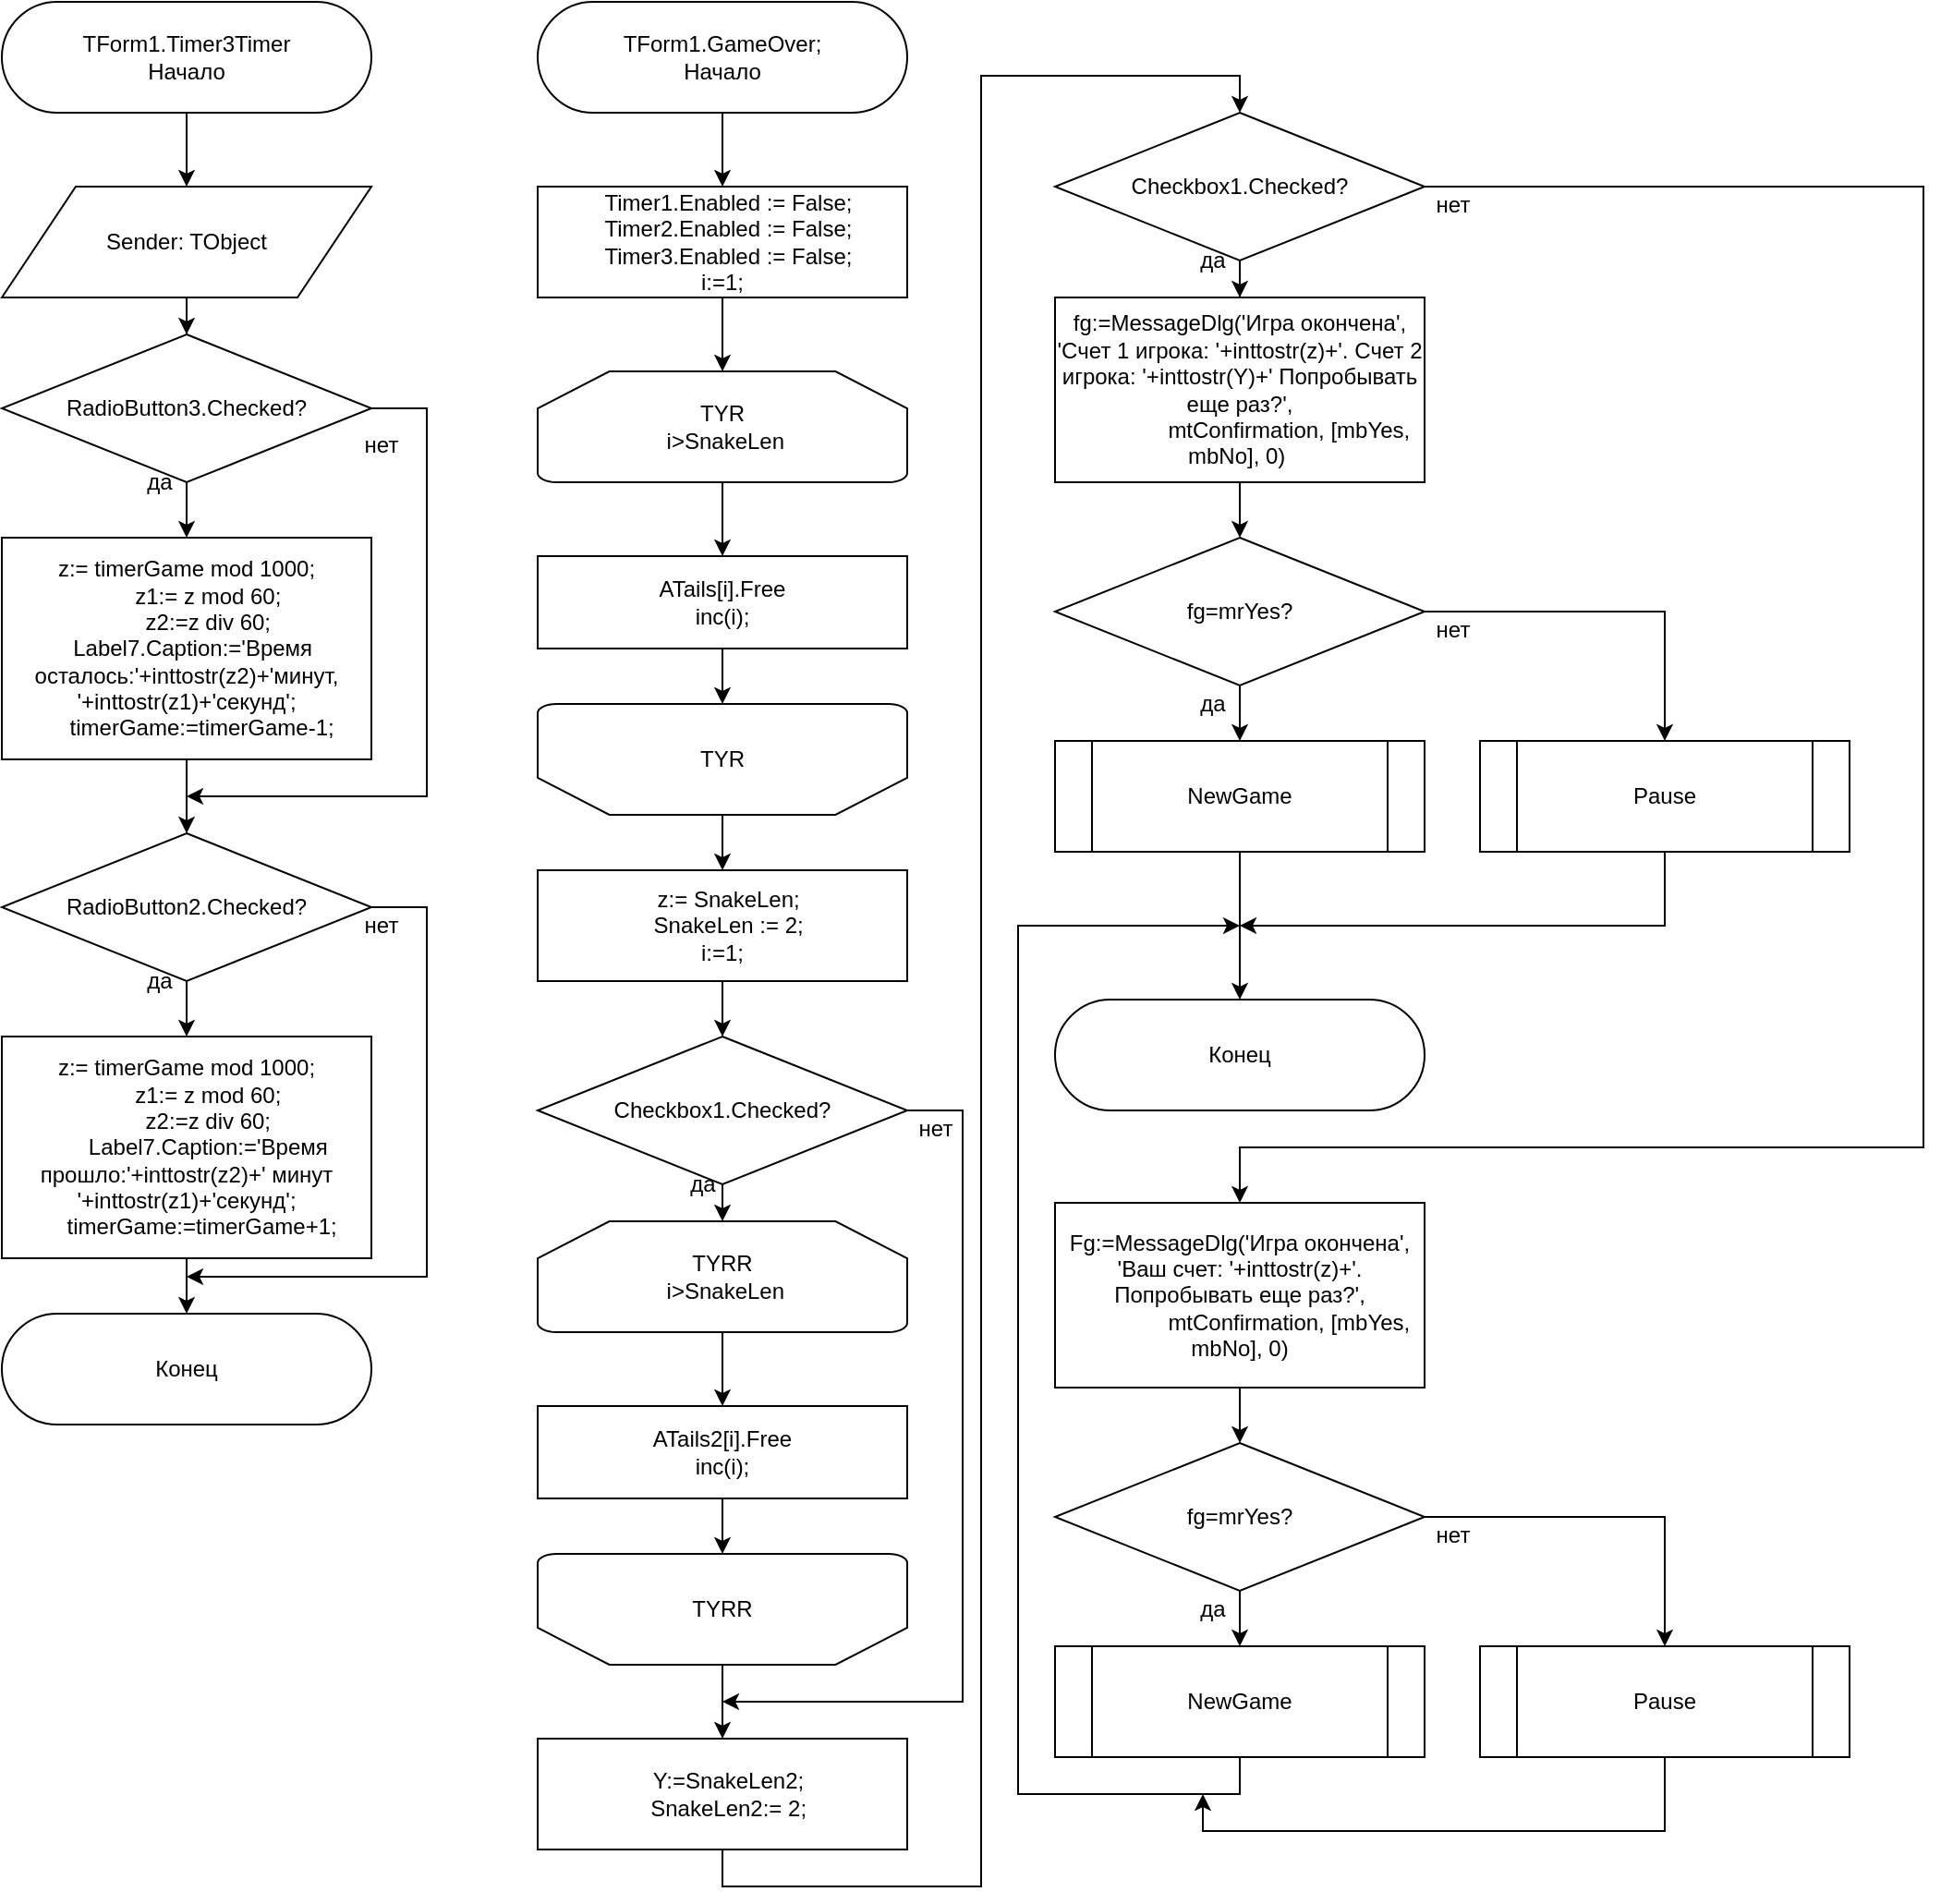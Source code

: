 <mxfile version="13.3.5" type="device"><diagram id="pWMB605TfsvSOhWW5K5o" name="Страница 1"><mxGraphModel dx="713" dy="787" grid="1" gridSize="10" guides="1" tooltips="1" connect="1" arrows="1" fold="1" page="1" pageScale="1" pageWidth="827" pageHeight="1169" math="0" shadow="0"><root><mxCell id="0"/><mxCell id="1" parent="0"/><mxCell id="AixvMrKb3a5TysONCpQM-3" style="edgeStyle=orthogonalEdgeStyle;rounded=0;orthogonalLoop=1;jettySize=auto;html=1;exitX=0.5;exitY=1;exitDx=0;exitDy=0;" edge="1" parent="1" source="AixvMrKb3a5TysONCpQM-1" target="AixvMrKb3a5TysONCpQM-2"><mxGeometry relative="1" as="geometry"/></mxCell><mxCell id="AixvMrKb3a5TysONCpQM-1" value="TForm1.Timer3Timer&lt;br&gt;Начало" style="rounded=1;whiteSpace=wrap;html=1;arcSize=50;" vertex="1" parent="1"><mxGeometry x="20" y="10" width="200" height="60" as="geometry"/></mxCell><mxCell id="AixvMrKb3a5TysONCpQM-5" style="edgeStyle=orthogonalEdgeStyle;rounded=0;orthogonalLoop=1;jettySize=auto;html=1;exitX=0.5;exitY=1;exitDx=0;exitDy=0;" edge="1" parent="1" source="AixvMrKb3a5TysONCpQM-2" target="AixvMrKb3a5TysONCpQM-4"><mxGeometry relative="1" as="geometry"/></mxCell><mxCell id="AixvMrKb3a5TysONCpQM-2" value="Sender: TObject" style="shape=parallelogram;perimeter=parallelogramPerimeter;whiteSpace=wrap;html=1;" vertex="1" parent="1"><mxGeometry x="20" y="110" width="200" height="60" as="geometry"/></mxCell><mxCell id="AixvMrKb3a5TysONCpQM-7" style="edgeStyle=orthogonalEdgeStyle;rounded=0;orthogonalLoop=1;jettySize=auto;html=1;exitX=0.5;exitY=1;exitDx=0;exitDy=0;" edge="1" parent="1" source="AixvMrKb3a5TysONCpQM-4" target="AixvMrKb3a5TysONCpQM-6"><mxGeometry relative="1" as="geometry"/></mxCell><mxCell id="AixvMrKb3a5TysONCpQM-12" style="edgeStyle=orthogonalEdgeStyle;rounded=0;orthogonalLoop=1;jettySize=auto;html=1;exitX=1;exitY=0.5;exitDx=0;exitDy=0;" edge="1" parent="1" source="AixvMrKb3a5TysONCpQM-4"><mxGeometry relative="1" as="geometry"><mxPoint x="120" y="440" as="targetPoint"/><Array as="points"><mxPoint x="250" y="230"/><mxPoint x="250" y="440"/></Array></mxGeometry></mxCell><mxCell id="AixvMrKb3a5TysONCpQM-4" value="RadioButton3.Checked?" style="rhombus;whiteSpace=wrap;html=1;" vertex="1" parent="1"><mxGeometry x="20" y="190" width="200" height="80" as="geometry"/></mxCell><mxCell id="AixvMrKb3a5TysONCpQM-11" style="edgeStyle=orthogonalEdgeStyle;rounded=0;orthogonalLoop=1;jettySize=auto;html=1;exitX=0.5;exitY=1;exitDx=0;exitDy=0;entryX=0.5;entryY=0;entryDx=0;entryDy=0;" edge="1" parent="1" source="AixvMrKb3a5TysONCpQM-6" target="AixvMrKb3a5TysONCpQM-9"><mxGeometry relative="1" as="geometry"/></mxCell><mxCell id="AixvMrKb3a5TysONCpQM-6" value="&lt;div&gt;z:= timerGame mod 1000;&lt;/div&gt;&lt;div&gt;&amp;nbsp; &amp;nbsp; &amp;nbsp; &amp;nbsp;z1:= z mod 60;&lt;/div&gt;&lt;div&gt;&amp;nbsp; &amp;nbsp; &amp;nbsp; &amp;nbsp;z2:=z div 60;&lt;/div&gt;&lt;div&gt;&amp;nbsp; Label7.Caption:='Время осталось:'+inttostr(z2)+'минут, '+inttostr(z1)+'секунд';&lt;/div&gt;&lt;div&gt;&amp;nbsp; &amp;nbsp; &amp;nbsp;timerGame:=timerGame-1;&lt;/div&gt;" style="rounded=0;whiteSpace=wrap;html=1;" vertex="1" parent="1"><mxGeometry x="20" y="300" width="200" height="120" as="geometry"/></mxCell><mxCell id="AixvMrKb3a5TysONCpQM-8" style="edgeStyle=orthogonalEdgeStyle;rounded=0;orthogonalLoop=1;jettySize=auto;html=1;exitX=0.5;exitY=1;exitDx=0;exitDy=0;" edge="1" parent="1" source="AixvMrKb3a5TysONCpQM-9" target="AixvMrKb3a5TysONCpQM-10"><mxGeometry relative="1" as="geometry"/></mxCell><mxCell id="AixvMrKb3a5TysONCpQM-19" style="edgeStyle=orthogonalEdgeStyle;rounded=0;orthogonalLoop=1;jettySize=auto;html=1;exitX=1;exitY=0.5;exitDx=0;exitDy=0;" edge="1" parent="1" source="AixvMrKb3a5TysONCpQM-9"><mxGeometry relative="1" as="geometry"><mxPoint x="120" y="700" as="targetPoint"/><Array as="points"><mxPoint x="250" y="500"/><mxPoint x="250" y="700"/></Array></mxGeometry></mxCell><mxCell id="AixvMrKb3a5TysONCpQM-9" value="RadioButton2.Checked?" style="rhombus;whiteSpace=wrap;html=1;" vertex="1" parent="1"><mxGeometry x="20" y="460" width="200" height="80" as="geometry"/></mxCell><mxCell id="AixvMrKb3a5TysONCpQM-18" style="edgeStyle=orthogonalEdgeStyle;rounded=0;orthogonalLoop=1;jettySize=auto;html=1;exitX=0.5;exitY=1;exitDx=0;exitDy=0;" edge="1" parent="1" source="AixvMrKb3a5TysONCpQM-10" target="AixvMrKb3a5TysONCpQM-17"><mxGeometry relative="1" as="geometry"/></mxCell><mxCell id="AixvMrKb3a5TysONCpQM-10" value="&lt;div&gt;z:= timerGame mod 1000;&lt;/div&gt;&lt;div&gt;&amp;nbsp; &amp;nbsp; &amp;nbsp; &amp;nbsp;z1:= z mod 60;&lt;/div&gt;&lt;div&gt;&amp;nbsp; &amp;nbsp; &amp;nbsp; &amp;nbsp;z2:=z div 60;&lt;/div&gt;&lt;div&gt;&amp;nbsp; &amp;nbsp; &amp;nbsp; &amp;nbsp;Label7.Caption:='Время прошло:'+inttostr(z2)+' минут '+inttostr(z1)+'секунд';&lt;/div&gt;&lt;div&gt;&amp;nbsp; &amp;nbsp; &amp;nbsp;timerGame:=timerGame+1;&lt;/div&gt;" style="rounded=0;whiteSpace=wrap;html=1;" vertex="1" parent="1"><mxGeometry x="20" y="570" width="200" height="120" as="geometry"/></mxCell><mxCell id="AixvMrKb3a5TysONCpQM-13" value="да" style="text;html=1;align=center;verticalAlign=middle;resizable=0;points=[];autosize=1;" vertex="1" parent="1"><mxGeometry x="90" y="260" width="30" height="20" as="geometry"/></mxCell><mxCell id="AixvMrKb3a5TysONCpQM-14" value="нет" style="text;html=1;align=center;verticalAlign=middle;resizable=0;points=[];autosize=1;" vertex="1" parent="1"><mxGeometry x="210" y="240" width="30" height="20" as="geometry"/></mxCell><mxCell id="AixvMrKb3a5TysONCpQM-17" value="Конец" style="rounded=1;whiteSpace=wrap;html=1;arcSize=50;" vertex="1" parent="1"><mxGeometry x="20" y="720" width="200" height="60" as="geometry"/></mxCell><mxCell id="AixvMrKb3a5TysONCpQM-20" value="да" style="text;html=1;align=center;verticalAlign=middle;resizable=0;points=[];autosize=1;" vertex="1" parent="1"><mxGeometry x="90" y="530" width="30" height="20" as="geometry"/></mxCell><mxCell id="AixvMrKb3a5TysONCpQM-21" value="нет" style="text;html=1;align=center;verticalAlign=middle;resizable=0;points=[];autosize=1;" vertex="1" parent="1"><mxGeometry x="210" y="500" width="30" height="20" as="geometry"/></mxCell><mxCell id="AixvMrKb3a5TysONCpQM-24" style="edgeStyle=orthogonalEdgeStyle;rounded=0;orthogonalLoop=1;jettySize=auto;html=1;exitX=0.5;exitY=1;exitDx=0;exitDy=0;" edge="1" parent="1" source="AixvMrKb3a5TysONCpQM-22" target="AixvMrKb3a5TysONCpQM-23"><mxGeometry relative="1" as="geometry"/></mxCell><mxCell id="AixvMrKb3a5TysONCpQM-22" value="TForm1.GameOver;&lt;br&gt;Начало" style="rounded=1;whiteSpace=wrap;html=1;arcSize=50;" vertex="1" parent="1"><mxGeometry x="310" y="10" width="200" height="60" as="geometry"/></mxCell><mxCell id="AixvMrKb3a5TysONCpQM-26" style="edgeStyle=orthogonalEdgeStyle;rounded=0;orthogonalLoop=1;jettySize=auto;html=1;exitX=0.5;exitY=1;exitDx=0;exitDy=0;" edge="1" parent="1" source="AixvMrKb3a5TysONCpQM-23" target="AixvMrKb3a5TysONCpQM-25"><mxGeometry relative="1" as="geometry"/></mxCell><mxCell id="AixvMrKb3a5TysONCpQM-23" value="&lt;div&gt;&amp;nbsp; Timer1.Enabled := False;&lt;/div&gt;&lt;div&gt;&amp;nbsp; Timer2.Enabled := False;&lt;/div&gt;&lt;div&gt;&amp;nbsp; Timer3.Enabled := False;&lt;/div&gt;&lt;div&gt;i:=1;&lt;/div&gt;" style="rounded=0;whiteSpace=wrap;html=1;" vertex="1" parent="1"><mxGeometry x="310" y="110" width="200" height="60" as="geometry"/></mxCell><mxCell id="AixvMrKb3a5TysONCpQM-28" style="edgeStyle=orthogonalEdgeStyle;rounded=0;orthogonalLoop=1;jettySize=auto;html=1;exitX=0.5;exitY=1;exitDx=0;exitDy=0;exitPerimeter=0;" edge="1" parent="1" source="AixvMrKb3a5TysONCpQM-25" target="AixvMrKb3a5TysONCpQM-27"><mxGeometry relative="1" as="geometry"/></mxCell><mxCell id="AixvMrKb3a5TysONCpQM-25" value="TYR&lt;br&gt;&amp;nbsp;i&amp;gt;SnakeLen" style="strokeWidth=1;html=1;shape=mxgraph.flowchart.loop_limit;whiteSpace=wrap;" vertex="1" parent="1"><mxGeometry x="310" y="210" width="200" height="60" as="geometry"/></mxCell><mxCell id="AixvMrKb3a5TysONCpQM-30" style="edgeStyle=orthogonalEdgeStyle;rounded=0;orthogonalLoop=1;jettySize=auto;html=1;exitX=0.5;exitY=1;exitDx=0;exitDy=0;" edge="1" parent="1" source="AixvMrKb3a5TysONCpQM-27" target="AixvMrKb3a5TysONCpQM-29"><mxGeometry relative="1" as="geometry"/></mxCell><mxCell id="AixvMrKb3a5TysONCpQM-27" value="ATails[i].Free&lt;br&gt;inc(i);" style="rounded=0;whiteSpace=wrap;html=1;strokeWidth=1;" vertex="1" parent="1"><mxGeometry x="310" y="310" width="200" height="50" as="geometry"/></mxCell><mxCell id="AixvMrKb3a5TysONCpQM-32" style="edgeStyle=orthogonalEdgeStyle;rounded=0;orthogonalLoop=1;jettySize=auto;html=1;exitX=0.5;exitY=0;exitDx=0;exitDy=0;exitPerimeter=0;" edge="1" parent="1" source="AixvMrKb3a5TysONCpQM-29" target="AixvMrKb3a5TysONCpQM-31"><mxGeometry relative="1" as="geometry"/></mxCell><mxCell id="AixvMrKb3a5TysONCpQM-29" value="TYR" style="strokeWidth=1;html=1;shape=mxgraph.flowchart.loop_limit;whiteSpace=wrap;direction=west;" vertex="1" parent="1"><mxGeometry x="310" y="390" width="200" height="60" as="geometry"/></mxCell><mxCell id="AixvMrKb3a5TysONCpQM-35" style="edgeStyle=orthogonalEdgeStyle;rounded=0;orthogonalLoop=1;jettySize=auto;html=1;exitX=0.5;exitY=1;exitDx=0;exitDy=0;" edge="1" parent="1" source="AixvMrKb3a5TysONCpQM-31" target="AixvMrKb3a5TysONCpQM-33"><mxGeometry relative="1" as="geometry"/></mxCell><mxCell id="AixvMrKb3a5TysONCpQM-31" value="&lt;div&gt;&amp;nbsp; z:= SnakeLen;&lt;/div&gt;&lt;div&gt;&amp;nbsp; SnakeLen := 2;&lt;/div&gt;&lt;div&gt;i:=1;&lt;/div&gt;" style="rounded=0;whiteSpace=wrap;html=1;strokeWidth=1;" vertex="1" parent="1"><mxGeometry x="310" y="480" width="200" height="60" as="geometry"/></mxCell><mxCell id="AixvMrKb3a5TysONCpQM-41" style="edgeStyle=orthogonalEdgeStyle;rounded=0;orthogonalLoop=1;jettySize=auto;html=1;exitX=0.5;exitY=1;exitDx=0;exitDy=0;entryX=0.5;entryY=0;entryDx=0;entryDy=0;entryPerimeter=0;" edge="1" parent="1" source="AixvMrKb3a5TysONCpQM-33" target="AixvMrKb3a5TysONCpQM-37"><mxGeometry relative="1" as="geometry"/></mxCell><mxCell id="AixvMrKb3a5TysONCpQM-44" style="edgeStyle=orthogonalEdgeStyle;rounded=0;orthogonalLoop=1;jettySize=auto;html=1;exitX=1;exitY=0.5;exitDx=0;exitDy=0;" edge="1" parent="1" source="AixvMrKb3a5TysONCpQM-33"><mxGeometry relative="1" as="geometry"><mxPoint x="410" y="930" as="targetPoint"/><Array as="points"><mxPoint x="540" y="610"/><mxPoint x="540" y="930"/></Array></mxGeometry></mxCell><mxCell id="AixvMrKb3a5TysONCpQM-33" value="Checkbox1.Checked?" style="rhombus;whiteSpace=wrap;html=1;strokeWidth=1;" vertex="1" parent="1"><mxGeometry x="310" y="570" width="200" height="80" as="geometry"/></mxCell><mxCell id="AixvMrKb3a5TysONCpQM-36" style="edgeStyle=orthogonalEdgeStyle;rounded=0;orthogonalLoop=1;jettySize=auto;html=1;exitX=0.5;exitY=1;exitDx=0;exitDy=0;exitPerimeter=0;" edge="1" parent="1" source="AixvMrKb3a5TysONCpQM-37" target="AixvMrKb3a5TysONCpQM-39"><mxGeometry relative="1" as="geometry"/></mxCell><mxCell id="AixvMrKb3a5TysONCpQM-37" value="TYRR&lt;br&gt;&amp;nbsp;i&amp;gt;SnakeLen" style="strokeWidth=1;html=1;shape=mxgraph.flowchart.loop_limit;whiteSpace=wrap;" vertex="1" parent="1"><mxGeometry x="310" y="670" width="200" height="60" as="geometry"/></mxCell><mxCell id="AixvMrKb3a5TysONCpQM-38" style="edgeStyle=orthogonalEdgeStyle;rounded=0;orthogonalLoop=1;jettySize=auto;html=1;exitX=0.5;exitY=1;exitDx=0;exitDy=0;" edge="1" parent="1" source="AixvMrKb3a5TysONCpQM-39" target="AixvMrKb3a5TysONCpQM-40"><mxGeometry relative="1" as="geometry"/></mxCell><mxCell id="AixvMrKb3a5TysONCpQM-39" value="ATails2[i].Free&lt;br&gt;inc(i);" style="rounded=0;whiteSpace=wrap;html=1;strokeWidth=1;" vertex="1" parent="1"><mxGeometry x="310" y="770" width="200" height="50" as="geometry"/></mxCell><mxCell id="AixvMrKb3a5TysONCpQM-43" style="edgeStyle=orthogonalEdgeStyle;rounded=0;orthogonalLoop=1;jettySize=auto;html=1;exitX=0.5;exitY=0;exitDx=0;exitDy=0;exitPerimeter=0;" edge="1" parent="1" source="AixvMrKb3a5TysONCpQM-40" target="AixvMrKb3a5TysONCpQM-42"><mxGeometry relative="1" as="geometry"/></mxCell><mxCell id="AixvMrKb3a5TysONCpQM-40" value="TYRR" style="strokeWidth=1;html=1;shape=mxgraph.flowchart.loop_limit;whiteSpace=wrap;direction=west;" vertex="1" parent="1"><mxGeometry x="310" y="850" width="200" height="60" as="geometry"/></mxCell><mxCell id="AixvMrKb3a5TysONCpQM-48" style="edgeStyle=orthogonalEdgeStyle;rounded=0;orthogonalLoop=1;jettySize=auto;html=1;exitX=0.5;exitY=1;exitDx=0;exitDy=0;entryX=0.5;entryY=0;entryDx=0;entryDy=0;" edge="1" parent="1" source="AixvMrKb3a5TysONCpQM-42" target="AixvMrKb3a5TysONCpQM-47"><mxGeometry relative="1" as="geometry"/></mxCell><mxCell id="AixvMrKb3a5TysONCpQM-42" value="&lt;div&gt;&amp;nbsp; Y:=SnakeLen2;&lt;/div&gt;&lt;div&gt;&amp;nbsp; SnakeLen2:= 2;&lt;/div&gt;" style="rounded=0;whiteSpace=wrap;html=1;strokeWidth=1;" vertex="1" parent="1"><mxGeometry x="310" y="950" width="200" height="60" as="geometry"/></mxCell><mxCell id="AixvMrKb3a5TysONCpQM-45" value="да" style="text;html=1;align=center;verticalAlign=middle;resizable=0;points=[];autosize=1;" vertex="1" parent="1"><mxGeometry x="384" y="640" width="30" height="20" as="geometry"/></mxCell><mxCell id="AixvMrKb3a5TysONCpQM-46" value="нет" style="text;html=1;align=center;verticalAlign=middle;resizable=0;points=[];autosize=1;" vertex="1" parent="1"><mxGeometry x="510" y="610" width="30" height="20" as="geometry"/></mxCell><mxCell id="AixvMrKb3a5TysONCpQM-54" style="edgeStyle=orthogonalEdgeStyle;rounded=0;orthogonalLoop=1;jettySize=auto;html=1;exitX=0.5;exitY=1;exitDx=0;exitDy=0;" edge="1" parent="1" source="AixvMrKb3a5TysONCpQM-47" target="AixvMrKb3a5TysONCpQM-53"><mxGeometry relative="1" as="geometry"/></mxCell><mxCell id="AixvMrKb3a5TysONCpQM-77" style="edgeStyle=orthogonalEdgeStyle;rounded=0;orthogonalLoop=1;jettySize=auto;html=1;exitX=1;exitY=0.5;exitDx=0;exitDy=0;entryX=0.5;entryY=0;entryDx=0;entryDy=0;" edge="1" parent="1" source="AixvMrKb3a5TysONCpQM-47" target="AixvMrKb3a5TysONCpQM-70"><mxGeometry relative="1" as="geometry"><Array as="points"><mxPoint x="1060" y="110"/><mxPoint x="1060" y="630"/><mxPoint x="690" y="630"/></Array></mxGeometry></mxCell><UserObject label="Checkbox1.Checked?" id="AixvMrKb3a5TysONCpQM-47"><mxCell style="rhombus;whiteSpace=wrap;html=1;strokeWidth=1;" vertex="1" parent="1"><mxGeometry x="590" y="70" width="200" height="80" as="geometry"/></mxCell></UserObject><mxCell id="AixvMrKb3a5TysONCpQM-57" style="edgeStyle=orthogonalEdgeStyle;rounded=0;orthogonalLoop=1;jettySize=auto;html=1;exitX=0.5;exitY=1;exitDx=0;exitDy=0;" edge="1" parent="1" source="AixvMrKb3a5TysONCpQM-49" target="AixvMrKb3a5TysONCpQM-56"><mxGeometry relative="1" as="geometry"/></mxCell><mxCell id="AixvMrKb3a5TysONCpQM-59" style="edgeStyle=orthogonalEdgeStyle;rounded=0;orthogonalLoop=1;jettySize=auto;html=1;exitX=1;exitY=0.5;exitDx=0;exitDy=0;" edge="1" parent="1" source="AixvMrKb3a5TysONCpQM-49" target="AixvMrKb3a5TysONCpQM-58"><mxGeometry relative="1" as="geometry"/></mxCell><UserObject label="fg=mrYes?" id="AixvMrKb3a5TysONCpQM-49"><mxCell style="rhombus;whiteSpace=wrap;html=1;strokeWidth=1;" vertex="1" parent="1"><mxGeometry x="590" y="300" width="200" height="80" as="geometry"/></mxCell></UserObject><mxCell id="AixvMrKb3a5TysONCpQM-55" style="edgeStyle=orthogonalEdgeStyle;rounded=0;orthogonalLoop=1;jettySize=auto;html=1;exitX=0.5;exitY=1;exitDx=0;exitDy=0;" edge="1" parent="1" source="AixvMrKb3a5TysONCpQM-53" target="AixvMrKb3a5TysONCpQM-49"><mxGeometry relative="1" as="geometry"/></mxCell><mxCell id="AixvMrKb3a5TysONCpQM-53" value="&lt;div&gt;fg:=MessageDlg('Игра окончена', 'Cчет 1 игрока: '+inttostr(z)+'. Cчет 2 игрока: '+inttostr(Y)+' Попробывать еще раз?',&lt;/div&gt;&lt;div&gt;&amp;nbsp; &amp;nbsp; &amp;nbsp; &amp;nbsp; &amp;nbsp; &amp;nbsp; &amp;nbsp; &amp;nbsp; mtConfirmation, [mbYes, mbNo], 0)&amp;nbsp;&lt;/div&gt;" style="rounded=0;whiteSpace=wrap;html=1;strokeWidth=1;" vertex="1" parent="1"><mxGeometry x="590" y="170" width="200" height="100" as="geometry"/></mxCell><mxCell id="AixvMrKb3a5TysONCpQM-64" style="edgeStyle=orthogonalEdgeStyle;rounded=0;orthogonalLoop=1;jettySize=auto;html=1;exitX=0.5;exitY=1;exitDx=0;exitDy=0;" edge="1" parent="1" source="AixvMrKb3a5TysONCpQM-56" target="AixvMrKb3a5TysONCpQM-63"><mxGeometry relative="1" as="geometry"/></mxCell><mxCell id="AixvMrKb3a5TysONCpQM-56" value="NewGame" style="shape=process;whiteSpace=wrap;html=1;backgroundOutline=1;strokeWidth=1;" vertex="1" parent="1"><mxGeometry x="590" y="410" width="200" height="60" as="geometry"/></mxCell><mxCell id="AixvMrKb3a5TysONCpQM-65" style="edgeStyle=orthogonalEdgeStyle;rounded=0;orthogonalLoop=1;jettySize=auto;html=1;exitX=0.5;exitY=1;exitDx=0;exitDy=0;" edge="1" parent="1" source="AixvMrKb3a5TysONCpQM-58"><mxGeometry relative="1" as="geometry"><mxPoint x="690" y="510" as="targetPoint"/><Array as="points"><mxPoint x="920" y="510"/></Array></mxGeometry></mxCell><mxCell id="AixvMrKb3a5TysONCpQM-58" value="Pause" style="shape=process;whiteSpace=wrap;html=1;backgroundOutline=1;strokeWidth=1;" vertex="1" parent="1"><mxGeometry x="820" y="410" width="200" height="60" as="geometry"/></mxCell><mxCell id="AixvMrKb3a5TysONCpQM-60" value="да" style="text;html=1;align=center;verticalAlign=middle;resizable=0;points=[];autosize=1;" vertex="1" parent="1"><mxGeometry x="660" y="380" width="30" height="20" as="geometry"/></mxCell><mxCell id="AixvMrKb3a5TysONCpQM-61" value="нет" style="text;html=1;align=center;verticalAlign=middle;resizable=0;points=[];autosize=1;" vertex="1" parent="1"><mxGeometry x="790" y="340" width="30" height="20" as="geometry"/></mxCell><mxCell id="AixvMrKb3a5TysONCpQM-62" value="да" style="text;html=1;align=center;verticalAlign=middle;resizable=0;points=[];autosize=1;" vertex="1" parent="1"><mxGeometry x="660" y="140" width="30" height="20" as="geometry"/></mxCell><mxCell id="AixvMrKb3a5TysONCpQM-63" value="Конец" style="rounded=1;whiteSpace=wrap;html=1;strokeWidth=1;arcSize=50;" vertex="1" parent="1"><mxGeometry x="590" y="550" width="200" height="60" as="geometry"/></mxCell><mxCell id="AixvMrKb3a5TysONCpQM-66" style="edgeStyle=orthogonalEdgeStyle;rounded=0;orthogonalLoop=1;jettySize=auto;html=1;exitX=0.5;exitY=1;exitDx=0;exitDy=0;" edge="1" parent="1" source="AixvMrKb3a5TysONCpQM-68" target="AixvMrKb3a5TysONCpQM-72"><mxGeometry relative="1" as="geometry"/></mxCell><mxCell id="AixvMrKb3a5TysONCpQM-67" style="edgeStyle=orthogonalEdgeStyle;rounded=0;orthogonalLoop=1;jettySize=auto;html=1;exitX=1;exitY=0.5;exitDx=0;exitDy=0;" edge="1" parent="1" source="AixvMrKb3a5TysONCpQM-68" target="AixvMrKb3a5TysONCpQM-74"><mxGeometry relative="1" as="geometry"/></mxCell><UserObject label="fg=mrYes?" id="AixvMrKb3a5TysONCpQM-68"><mxCell style="rhombus;whiteSpace=wrap;html=1;strokeWidth=1;" vertex="1" parent="1"><mxGeometry x="590" y="790" width="200" height="80" as="geometry"/></mxCell></UserObject><mxCell id="AixvMrKb3a5TysONCpQM-69" style="edgeStyle=orthogonalEdgeStyle;rounded=0;orthogonalLoop=1;jettySize=auto;html=1;exitX=0.5;exitY=1;exitDx=0;exitDy=0;" edge="1" parent="1" source="AixvMrKb3a5TysONCpQM-70" target="AixvMrKb3a5TysONCpQM-68"><mxGeometry relative="1" as="geometry"/></mxCell><mxCell id="AixvMrKb3a5TysONCpQM-70" value="&lt;div&gt;Fg:=MessageDlg('Игра окончена', 'Ваш счет: '+inttostr(z)+'. Попробывать еще раз?',&lt;/div&gt;&lt;div&gt;&amp;nbsp; &amp;nbsp; &amp;nbsp; &amp;nbsp; &amp;nbsp; &amp;nbsp; &amp;nbsp; &amp;nbsp; mtConfirmation, [mbYes, mbNo], 0)&lt;/div&gt;" style="rounded=0;whiteSpace=wrap;html=1;strokeWidth=1;" vertex="1" parent="1"><mxGeometry x="590" y="660" width="200" height="100" as="geometry"/></mxCell><mxCell id="AixvMrKb3a5TysONCpQM-71" style="edgeStyle=orthogonalEdgeStyle;rounded=0;orthogonalLoop=1;jettySize=auto;html=1;exitX=0.5;exitY=1;exitDx=0;exitDy=0;" edge="1" parent="1" source="AixvMrKb3a5TysONCpQM-72"><mxGeometry relative="1" as="geometry"><mxPoint x="690" y="510" as="targetPoint"/><Array as="points"><mxPoint x="690" y="980"/><mxPoint x="570" y="980"/><mxPoint x="570" y="510"/></Array></mxGeometry></mxCell><mxCell id="AixvMrKb3a5TysONCpQM-72" value="NewGame" style="shape=process;whiteSpace=wrap;html=1;backgroundOutline=1;strokeWidth=1;" vertex="1" parent="1"><mxGeometry x="590" y="900" width="200" height="60" as="geometry"/></mxCell><mxCell id="AixvMrKb3a5TysONCpQM-73" style="edgeStyle=orthogonalEdgeStyle;rounded=0;orthogonalLoop=1;jettySize=auto;html=1;exitX=0.5;exitY=1;exitDx=0;exitDy=0;" edge="1" parent="1" source="AixvMrKb3a5TysONCpQM-74"><mxGeometry relative="1" as="geometry"><mxPoint x="670" y="980" as="targetPoint"/><Array as="points"><mxPoint x="920" y="1000"/></Array></mxGeometry></mxCell><mxCell id="AixvMrKb3a5TysONCpQM-74" value="Pause" style="shape=process;whiteSpace=wrap;html=1;backgroundOutline=1;strokeWidth=1;" vertex="1" parent="1"><mxGeometry x="820" y="900" width="200" height="60" as="geometry"/></mxCell><mxCell id="AixvMrKb3a5TysONCpQM-75" value="да" style="text;html=1;align=center;verticalAlign=middle;resizable=0;points=[];autosize=1;" vertex="1" parent="1"><mxGeometry x="660" y="870" width="30" height="20" as="geometry"/></mxCell><mxCell id="AixvMrKb3a5TysONCpQM-76" value="нет" style="text;html=1;align=center;verticalAlign=middle;resizable=0;points=[];autosize=1;" vertex="1" parent="1"><mxGeometry x="790" y="830" width="30" height="20" as="geometry"/></mxCell><mxCell id="AixvMrKb3a5TysONCpQM-78" value="нет" style="text;html=1;align=center;verticalAlign=middle;resizable=0;points=[];autosize=1;" vertex="1" parent="1"><mxGeometry x="790" y="110" width="30" height="20" as="geometry"/></mxCell></root></mxGraphModel></diagram></mxfile>